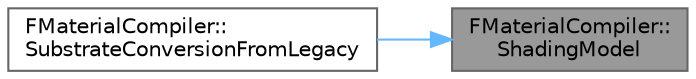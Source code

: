 digraph "FMaterialCompiler::ShadingModel"
{
 // INTERACTIVE_SVG=YES
 // LATEX_PDF_SIZE
  bgcolor="transparent";
  edge [fontname=Helvetica,fontsize=10,labelfontname=Helvetica,labelfontsize=10];
  node [fontname=Helvetica,fontsize=10,shape=box,height=0.2,width=0.4];
  rankdir="RL";
  Node1 [id="Node000001",label="FMaterialCompiler::\lShadingModel",height=0.2,width=0.4,color="gray40", fillcolor="grey60", style="filled", fontcolor="black",tooltip=" "];
  Node1 -> Node2 [id="edge1_Node000001_Node000002",dir="back",color="steelblue1",style="solid",tooltip=" "];
  Node2 [id="Node000002",label="FMaterialCompiler::\lSubstrateConversionFromLegacy",height=0.2,width=0.4,color="grey40", fillcolor="white", style="filled",URL="$d6/dca/classFMaterialCompiler.html#a03717cd6e6fa6048b3dd9b75e5a11978",tooltip=" "];
}
